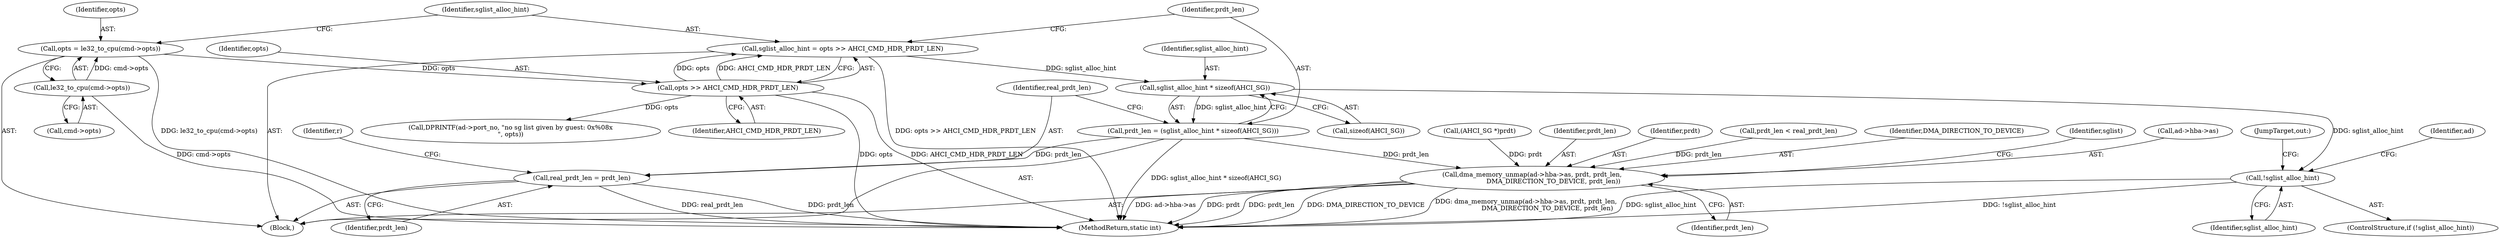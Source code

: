 digraph "0_qemu_3251bdcf1c67427d964517053c3d185b46e618e8@API" {
"1000130" [label="(Call,sglist_alloc_hint * sizeof(AHCI_SG))"];
"1000122" [label="(Call,sglist_alloc_hint = opts >> AHCI_CMD_HDR_PRDT_LEN)"];
"1000124" [label="(Call,opts >> AHCI_CMD_HDR_PRDT_LEN)"];
"1000115" [label="(Call,opts = le32_to_cpu(cmd->opts))"];
"1000117" [label="(Call,le32_to_cpu(cmd->opts))"];
"1000128" [label="(Call,prdt_len = (sglist_alloc_hint * sizeof(AHCI_SG)))"];
"1000135" [label="(Call,real_prdt_len = prdt_len)"];
"1000318" [label="(Call,dma_memory_unmap(ad->hba->as, prdt, prdt_len,\n                     DMA_DIRECTION_TO_DEVICE, prdt_len))"];
"1000173" [label="(Call,!sglist_alloc_hint)"];
"1000128" [label="(Call,prdt_len = (sglist_alloc_hint * sizeof(AHCI_SG)))"];
"1000135" [label="(Call,real_prdt_len = prdt_len)"];
"1000208" [label="(Call,(AHCI_SG *)prdt)"];
"1000176" [label="(Call,DPRINTF(ad->port_no, \"no sg list given by guest: 0x%08x\n\", opts))"];
"1000117" [label="(Call,le32_to_cpu(cmd->opts))"];
"1000318" [label="(Call,dma_memory_unmap(ad->hba->as, prdt, prdt_len,\n                     DMA_DIRECTION_TO_DEVICE, prdt_len))"];
"1000325" [label="(Identifier,prdt_len)"];
"1000122" [label="(Call,sglist_alloc_hint = opts >> AHCI_CMD_HDR_PRDT_LEN)"];
"1000327" [label="(Identifier,prdt_len)"];
"1000174" [label="(Identifier,sglist_alloc_hint)"];
"1000317" [label="(JumpTarget,out:)"];
"1000178" [label="(Identifier,ad)"];
"1000324" [label="(Identifier,prdt)"];
"1000125" [label="(Identifier,opts)"];
"1000186" [label="(Call,prdt_len < real_prdt_len)"];
"1000131" [label="(Identifier,sglist_alloc_hint)"];
"1000143" [label="(Identifier,r)"];
"1000107" [label="(Block,)"];
"1000116" [label="(Identifier,opts)"];
"1000326" [label="(Identifier,DMA_DIRECTION_TO_DEVICE)"];
"1000137" [label="(Identifier,prdt_len)"];
"1000173" [label="(Call,!sglist_alloc_hint)"];
"1000329" [label="(Identifier,sglist)"];
"1000132" [label="(Call,sizeof(AHCI_SG))"];
"1000118" [label="(Call,cmd->opts)"];
"1000115" [label="(Call,opts = le32_to_cpu(cmd->opts))"];
"1000341" [label="(MethodReturn,static int)"];
"1000319" [label="(Call,ad->hba->as)"];
"1000123" [label="(Identifier,sglist_alloc_hint)"];
"1000130" [label="(Call,sglist_alloc_hint * sizeof(AHCI_SG))"];
"1000124" [label="(Call,opts >> AHCI_CMD_HDR_PRDT_LEN)"];
"1000129" [label="(Identifier,prdt_len)"];
"1000126" [label="(Identifier,AHCI_CMD_HDR_PRDT_LEN)"];
"1000136" [label="(Identifier,real_prdt_len)"];
"1000172" [label="(ControlStructure,if (!sglist_alloc_hint))"];
"1000130" -> "1000128"  [label="AST: "];
"1000130" -> "1000132"  [label="CFG: "];
"1000131" -> "1000130"  [label="AST: "];
"1000132" -> "1000130"  [label="AST: "];
"1000128" -> "1000130"  [label="CFG: "];
"1000130" -> "1000128"  [label="DDG: sglist_alloc_hint"];
"1000122" -> "1000130"  [label="DDG: sglist_alloc_hint"];
"1000130" -> "1000173"  [label="DDG: sglist_alloc_hint"];
"1000122" -> "1000107"  [label="AST: "];
"1000122" -> "1000124"  [label="CFG: "];
"1000123" -> "1000122"  [label="AST: "];
"1000124" -> "1000122"  [label="AST: "];
"1000129" -> "1000122"  [label="CFG: "];
"1000122" -> "1000341"  [label="DDG: opts >> AHCI_CMD_HDR_PRDT_LEN"];
"1000124" -> "1000122"  [label="DDG: opts"];
"1000124" -> "1000122"  [label="DDG: AHCI_CMD_HDR_PRDT_LEN"];
"1000124" -> "1000126"  [label="CFG: "];
"1000125" -> "1000124"  [label="AST: "];
"1000126" -> "1000124"  [label="AST: "];
"1000124" -> "1000341"  [label="DDG: AHCI_CMD_HDR_PRDT_LEN"];
"1000124" -> "1000341"  [label="DDG: opts"];
"1000115" -> "1000124"  [label="DDG: opts"];
"1000124" -> "1000176"  [label="DDG: opts"];
"1000115" -> "1000107"  [label="AST: "];
"1000115" -> "1000117"  [label="CFG: "];
"1000116" -> "1000115"  [label="AST: "];
"1000117" -> "1000115"  [label="AST: "];
"1000123" -> "1000115"  [label="CFG: "];
"1000115" -> "1000341"  [label="DDG: le32_to_cpu(cmd->opts)"];
"1000117" -> "1000115"  [label="DDG: cmd->opts"];
"1000117" -> "1000118"  [label="CFG: "];
"1000118" -> "1000117"  [label="AST: "];
"1000117" -> "1000341"  [label="DDG: cmd->opts"];
"1000128" -> "1000107"  [label="AST: "];
"1000129" -> "1000128"  [label="AST: "];
"1000136" -> "1000128"  [label="CFG: "];
"1000128" -> "1000341"  [label="DDG: sglist_alloc_hint * sizeof(AHCI_SG)"];
"1000128" -> "1000135"  [label="DDG: prdt_len"];
"1000128" -> "1000318"  [label="DDG: prdt_len"];
"1000135" -> "1000107"  [label="AST: "];
"1000135" -> "1000137"  [label="CFG: "];
"1000136" -> "1000135"  [label="AST: "];
"1000137" -> "1000135"  [label="AST: "];
"1000143" -> "1000135"  [label="CFG: "];
"1000135" -> "1000341"  [label="DDG: real_prdt_len"];
"1000135" -> "1000341"  [label="DDG: prdt_len"];
"1000318" -> "1000107"  [label="AST: "];
"1000318" -> "1000327"  [label="CFG: "];
"1000319" -> "1000318"  [label="AST: "];
"1000324" -> "1000318"  [label="AST: "];
"1000325" -> "1000318"  [label="AST: "];
"1000326" -> "1000318"  [label="AST: "];
"1000327" -> "1000318"  [label="AST: "];
"1000329" -> "1000318"  [label="CFG: "];
"1000318" -> "1000341"  [label="DDG: DMA_DIRECTION_TO_DEVICE"];
"1000318" -> "1000341"  [label="DDG: dma_memory_unmap(ad->hba->as, prdt, prdt_len,\n                     DMA_DIRECTION_TO_DEVICE, prdt_len)"];
"1000318" -> "1000341"  [label="DDG: ad->hba->as"];
"1000318" -> "1000341"  [label="DDG: prdt"];
"1000318" -> "1000341"  [label="DDG: prdt_len"];
"1000208" -> "1000318"  [label="DDG: prdt"];
"1000186" -> "1000318"  [label="DDG: prdt_len"];
"1000173" -> "1000172"  [label="AST: "];
"1000173" -> "1000174"  [label="CFG: "];
"1000174" -> "1000173"  [label="AST: "];
"1000178" -> "1000173"  [label="CFG: "];
"1000317" -> "1000173"  [label="CFG: "];
"1000173" -> "1000341"  [label="DDG: !sglist_alloc_hint"];
"1000173" -> "1000341"  [label="DDG: sglist_alloc_hint"];
}
